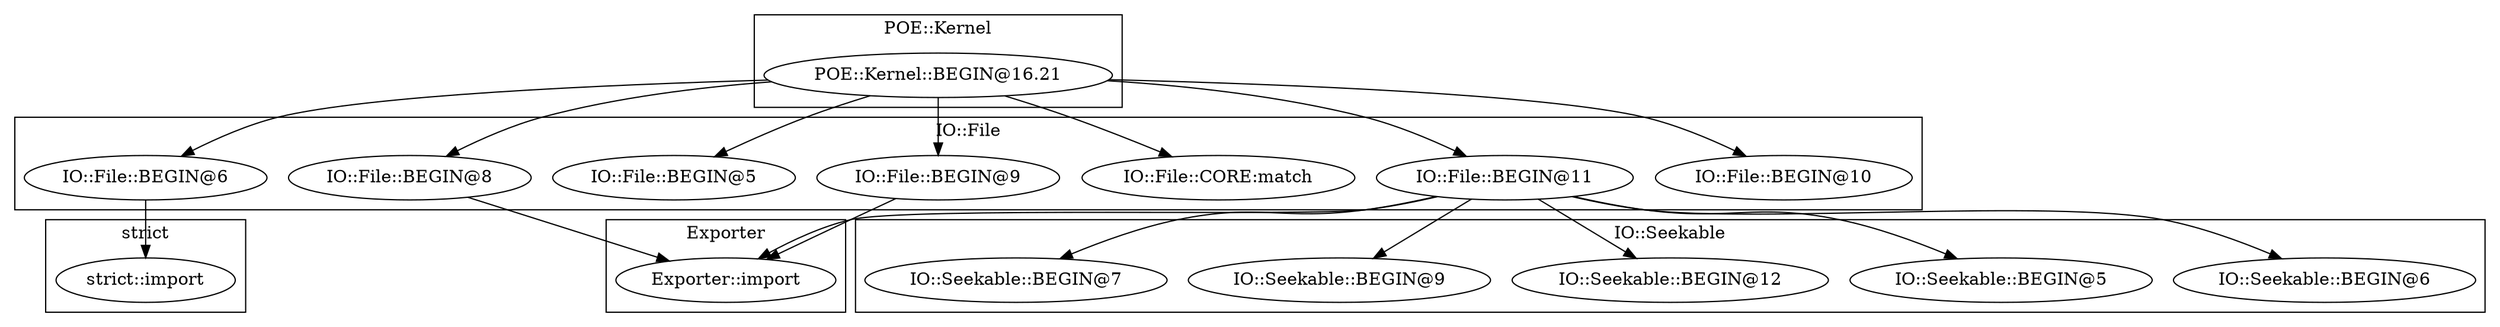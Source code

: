 digraph {
graph [overlap=false]
subgraph cluster_IO_File {
	label="IO::File";
	"IO::File::BEGIN@10";
	"IO::File::BEGIN@6";
	"IO::File::CORE:match";
	"IO::File::BEGIN@9";
	"IO::File::BEGIN@5";
	"IO::File::BEGIN@8";
	"IO::File::BEGIN@11";
}
subgraph cluster_IO_Seekable {
	label="IO::Seekable";
	"IO::Seekable::BEGIN@6";
	"IO::Seekable::BEGIN@5";
	"IO::Seekable::BEGIN@12";
	"IO::Seekable::BEGIN@9";
	"IO::Seekable::BEGIN@7";
}
subgraph cluster_strict {
	label="strict";
	"strict::import";
}
subgraph cluster_Exporter {
	label="Exporter";
	"Exporter::import";
}
subgraph cluster_POE_Kernel {
	label="POE::Kernel";
	"POE::Kernel::BEGIN@16.21";
}
"IO::File::BEGIN@8" -> "Exporter::import";
"IO::File::BEGIN@11" -> "Exporter::import";
"IO::File::BEGIN@9" -> "Exporter::import";
"POE::Kernel::BEGIN@16.21" -> "IO::File::BEGIN@8";
"POE::Kernel::BEGIN@16.21" -> "IO::File::BEGIN@5";
"POE::Kernel::BEGIN@16.21" -> "IO::File::CORE:match";
"POE::Kernel::BEGIN@16.21" -> "IO::File::BEGIN@9";
"IO::File::BEGIN@11" -> "IO::Seekable::BEGIN@9";
"IO::File::BEGIN@11" -> "IO::Seekable::BEGIN@6";
"POE::Kernel::BEGIN@16.21" -> "IO::File::BEGIN@10";
"IO::File::BEGIN@6" -> "strict::import";
"IO::File::BEGIN@11" -> "IO::Seekable::BEGIN@12";
"POE::Kernel::BEGIN@16.21" -> "IO::File::BEGIN@11";
"POE::Kernel::BEGIN@16.21" -> "IO::File::BEGIN@6";
"IO::File::BEGIN@11" -> "IO::Seekable::BEGIN@5";
"IO::File::BEGIN@11" -> "IO::Seekable::BEGIN@7";
}
